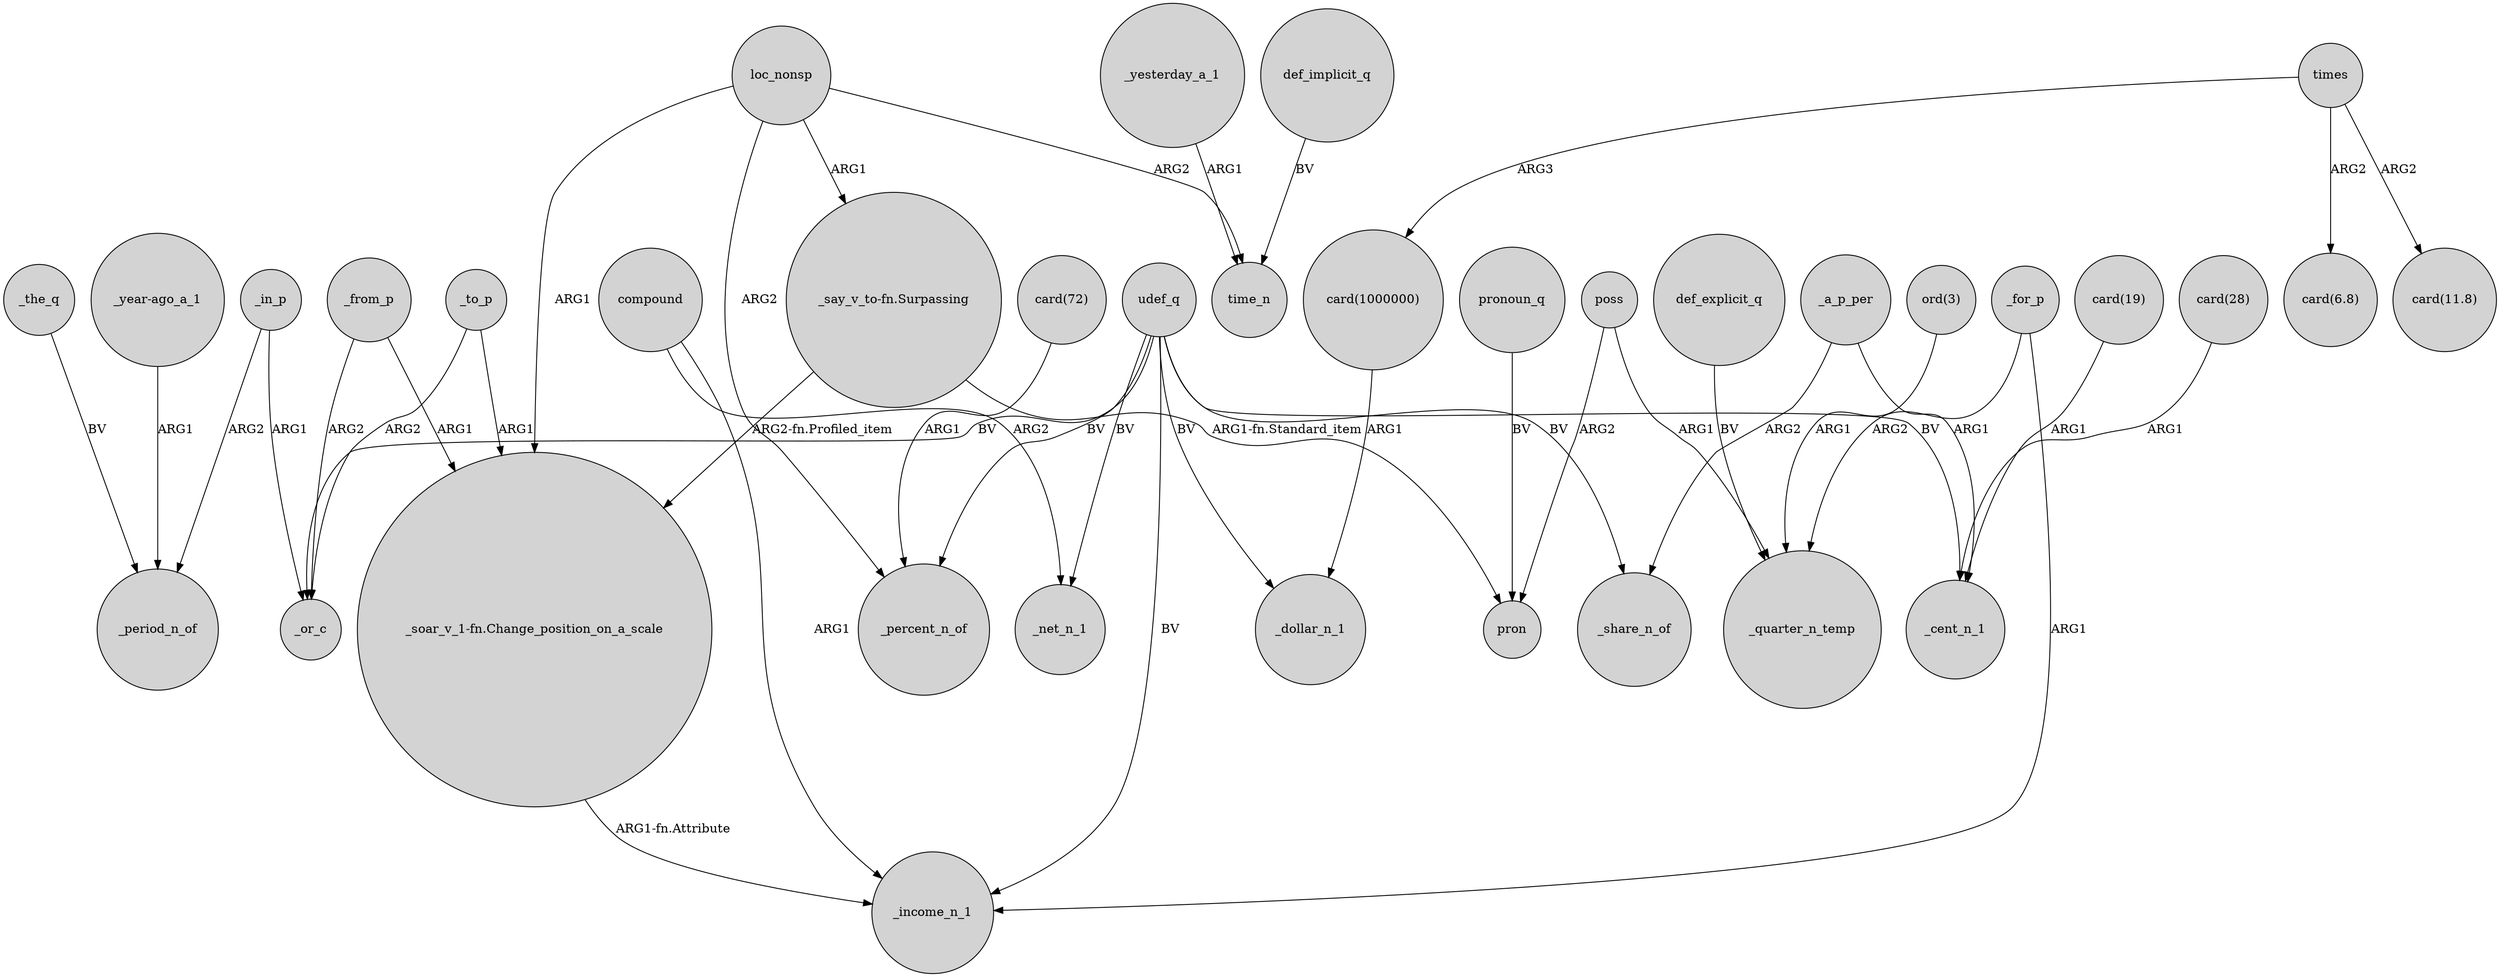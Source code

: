 digraph {
	node [shape=circle style=filled]
	_to_p -> _or_c [label=ARG2]
	compound -> _net_n_1 [label=ARG2]
	"ord(3)" -> _quarter_n_temp [label=ARG1]
	times -> "card(6.8)" [label=ARG2]
	_in_p -> _or_c [label=ARG1]
	_a_p_per -> _cent_n_1 [label=ARG1]
	"_soar_v_1-fn.Change_position_on_a_scale" -> _income_n_1 [label="ARG1-fn.Attribute"]
	udef_q -> _income_n_1 [label=BV]
	_in_p -> _period_n_of [label=ARG2]
	loc_nonsp -> _percent_n_of [label=ARG2]
	_for_p -> _income_n_1 [label=ARG1]
	times -> "card(1000000)" [label=ARG3]
	"_year-ago_a_1" -> _period_n_of [label=ARG1]
	_yesterday_a_1 -> time_n [label=ARG1]
	_to_p -> "_soar_v_1-fn.Change_position_on_a_scale" [label=ARG1]
	udef_q -> _cent_n_1 [label=BV]
	udef_q -> _or_c [label=BV]
	"card(72)" -> _percent_n_of [label=ARG1]
	pronoun_q -> pron [label=BV]
	poss -> pron [label=ARG2]
	compound -> _income_n_1 [label=ARG1]
	"card(19)" -> _cent_n_1 [label=ARG1]
	_a_p_per -> _share_n_of [label=ARG2]
	_for_p -> _quarter_n_temp [label=ARG2]
	times -> "card(11.8)" [label=ARG2]
	udef_q -> _percent_n_of [label=BV]
	udef_q -> _share_n_of [label=BV]
	"card(28)" -> _cent_n_1 [label=ARG1]
	udef_q -> _net_n_1 [label=BV]
	def_explicit_q -> _quarter_n_temp [label=BV]
	udef_q -> _dollar_n_1 [label=BV]
	_from_p -> "_soar_v_1-fn.Change_position_on_a_scale" [label=ARG1]
	loc_nonsp -> "_soar_v_1-fn.Change_position_on_a_scale" [label=ARG1]
	"card(1000000)" -> _dollar_n_1 [label=ARG1]
	_from_p -> _or_c [label=ARG2]
	poss -> _quarter_n_temp [label=ARG1]
	loc_nonsp -> time_n [label=ARG2]
	_the_q -> _period_n_of [label=BV]
	"_say_v_to-fn.Surpassing" -> "_soar_v_1-fn.Change_position_on_a_scale" [label="ARG2-fn.Profiled_item"]
	def_implicit_q -> time_n [label=BV]
	loc_nonsp -> "_say_v_to-fn.Surpassing" [label=ARG1]
	"_say_v_to-fn.Surpassing" -> pron [label="ARG1-fn.Standard_item"]
}
